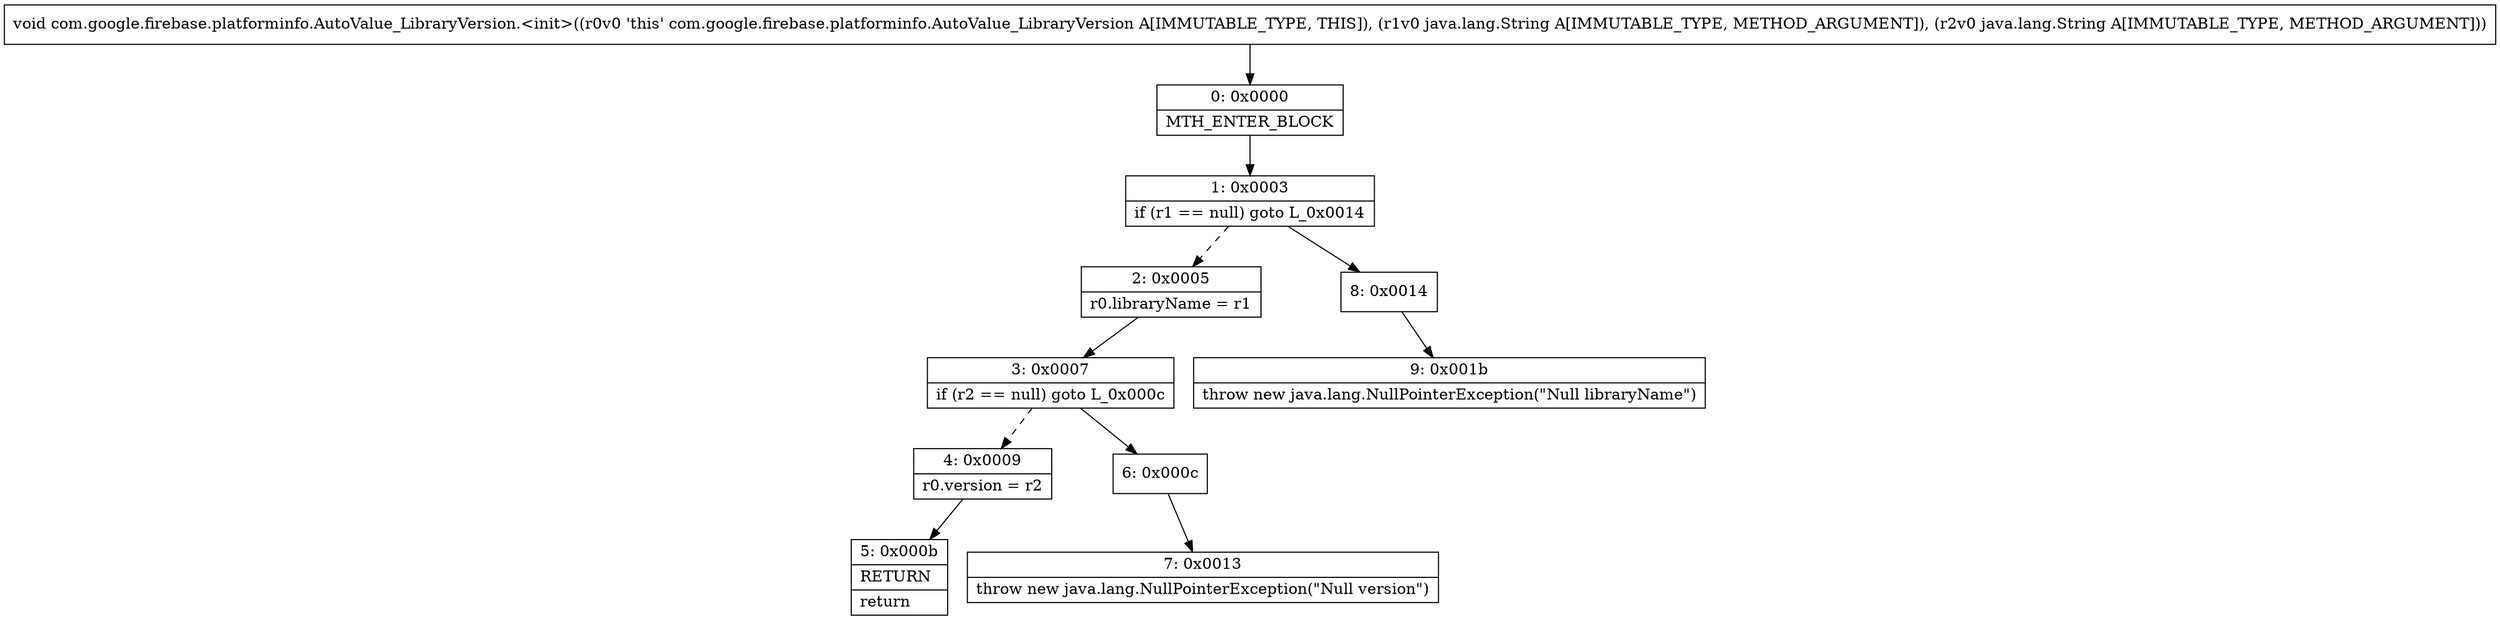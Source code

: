 digraph "CFG forcom.google.firebase.platforminfo.AutoValue_LibraryVersion.\<init\>(Ljava\/lang\/String;Ljava\/lang\/String;)V" {
Node_0 [shape=record,label="{0\:\ 0x0000|MTH_ENTER_BLOCK\l}"];
Node_1 [shape=record,label="{1\:\ 0x0003|if (r1 == null) goto L_0x0014\l}"];
Node_2 [shape=record,label="{2\:\ 0x0005|r0.libraryName = r1\l}"];
Node_3 [shape=record,label="{3\:\ 0x0007|if (r2 == null) goto L_0x000c\l}"];
Node_4 [shape=record,label="{4\:\ 0x0009|r0.version = r2\l}"];
Node_5 [shape=record,label="{5\:\ 0x000b|RETURN\l|return\l}"];
Node_6 [shape=record,label="{6\:\ 0x000c}"];
Node_7 [shape=record,label="{7\:\ 0x0013|throw new java.lang.NullPointerException(\"Null version\")\l}"];
Node_8 [shape=record,label="{8\:\ 0x0014}"];
Node_9 [shape=record,label="{9\:\ 0x001b|throw new java.lang.NullPointerException(\"Null libraryName\")\l}"];
MethodNode[shape=record,label="{void com.google.firebase.platforminfo.AutoValue_LibraryVersion.\<init\>((r0v0 'this' com.google.firebase.platforminfo.AutoValue_LibraryVersion A[IMMUTABLE_TYPE, THIS]), (r1v0 java.lang.String A[IMMUTABLE_TYPE, METHOD_ARGUMENT]), (r2v0 java.lang.String A[IMMUTABLE_TYPE, METHOD_ARGUMENT])) }"];
MethodNode -> Node_0;
Node_0 -> Node_1;
Node_1 -> Node_2[style=dashed];
Node_1 -> Node_8;
Node_2 -> Node_3;
Node_3 -> Node_4[style=dashed];
Node_3 -> Node_6;
Node_4 -> Node_5;
Node_6 -> Node_7;
Node_8 -> Node_9;
}

